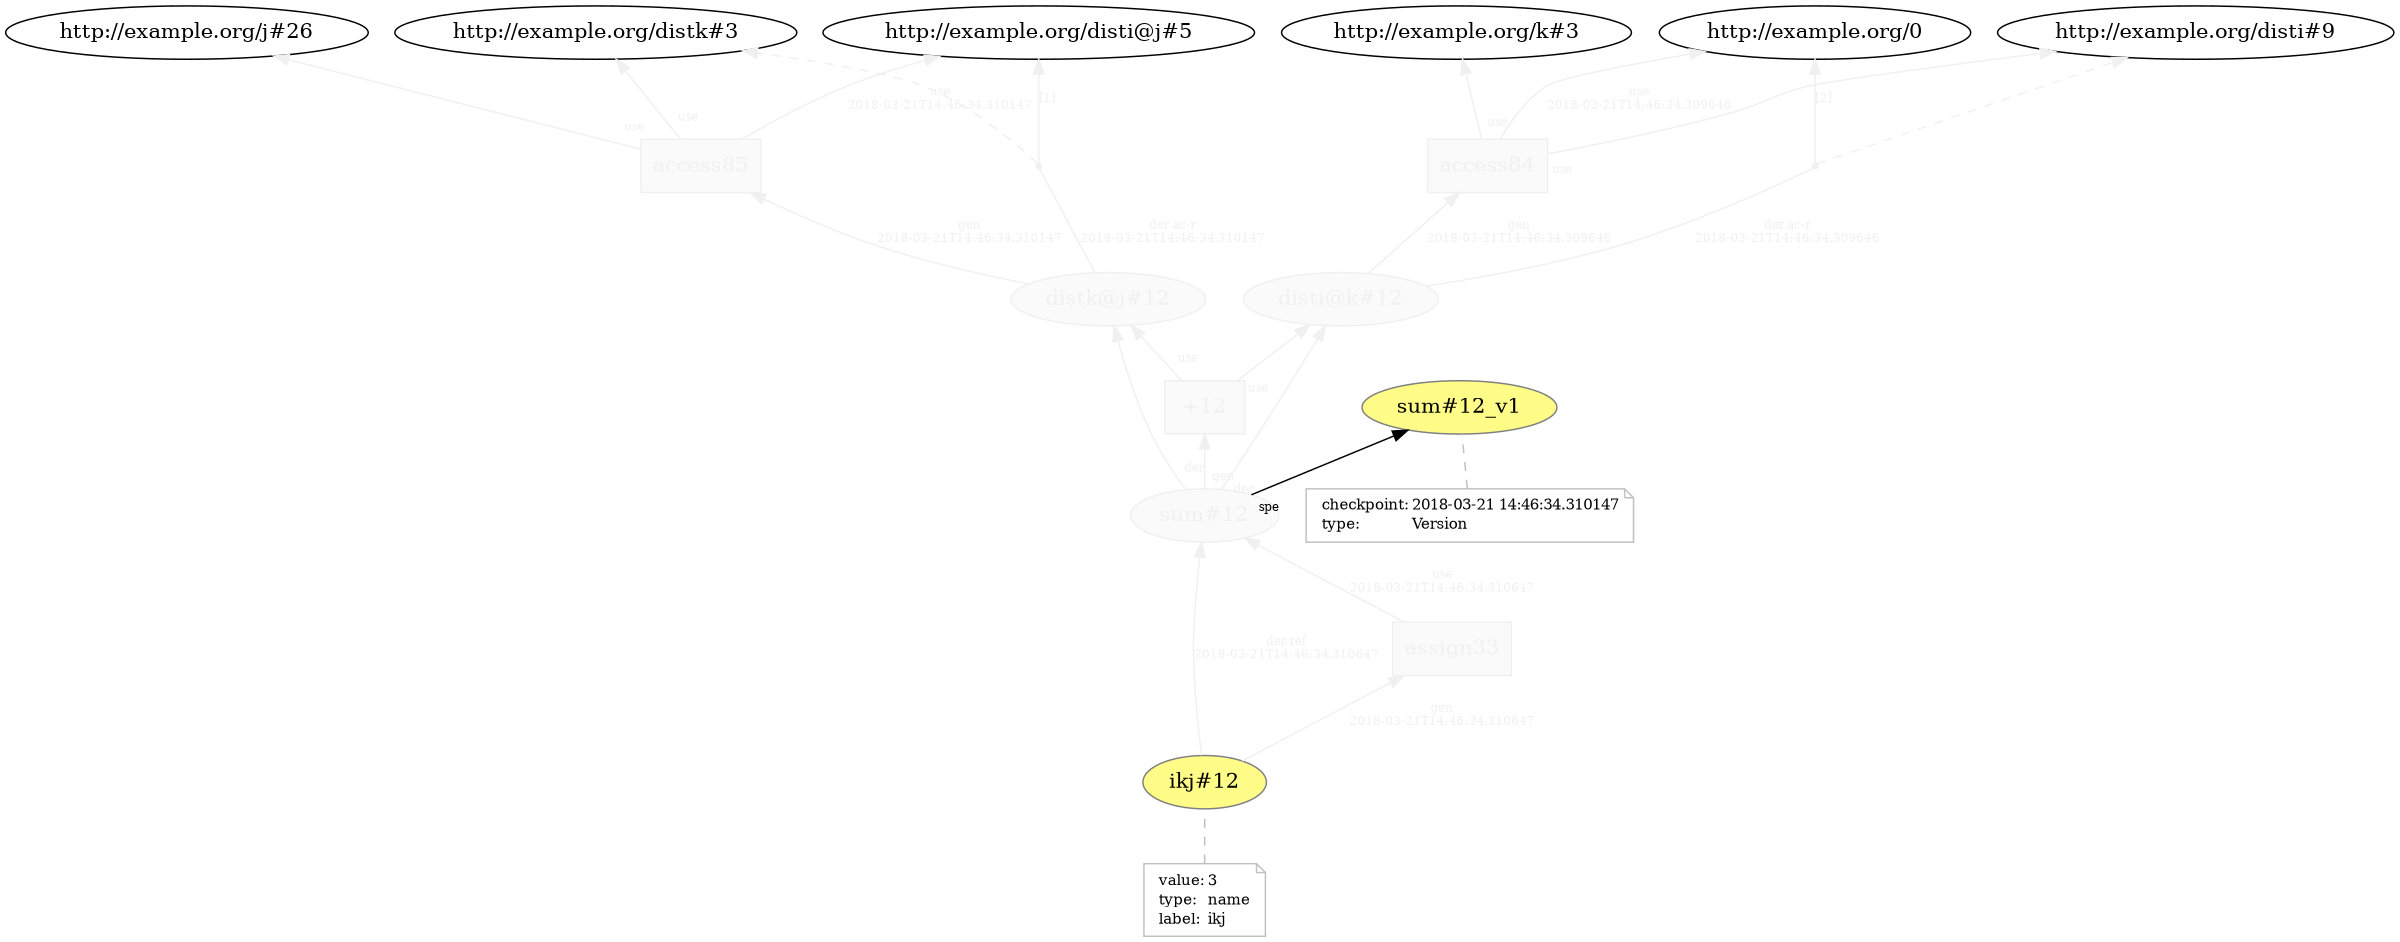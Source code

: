 digraph "PROV" { size="16,12"; rankdir="BT";
"http://example.org/disti@k#12" [fillcolor="#FAFAFA",color="#F0F0F0",style="filled",fontcolor="#F0F0F0",label="disti@k#12",URL="http://example.org/disti@k#12"]
"http://example.org/access84" [fillcolor="#FAFAFA",color="#F0F0F0",shape="polygon",sides="4",style="filled",fontcolor="#F0F0F0",label="access84",URL="http://example.org/access84"]
"bn0" [shape="point",label="",fontcolor="#F0F0F0",color="#F0F0F0"]
"http://example.org/disti@k#12" -> "bn0" [fontsize="8",distance="1.5",angle="60.0",rotation="20",label="der ac-r
2018-03-21T14:46:34.309646",arrowhead="none",fontcolor="#F0F0F0",color="#F0F0F0"]
"bn0" -> "http://example.org/disti#9" [style="dashed",fontcolor="#F0F0F0",color="#F0F0F0"]
"bn0" -> "http://example.org/0" [fontsize="8",distance="1.5",angle="60.0",rotation="20",label="[2]",fontcolor="#F0F0F0",color="#F0F0F0"]
"http://example.org/access84" -> "http://example.org/disti#9" [labelfontsize="8",labeldistance="1.5",labelangle="60.0",rotation="20",taillabel="use",fontcolor="#F0F0F0",color="#F0F0F0"]
"http://example.org/access84" -> "http://example.org/k#3" [labelfontsize="8",labeldistance="1.5",labelangle="60.0",rotation="20",taillabel="use",fontcolor="#F0F0F0",color="#F0F0F0"]
"http://example.org/distk@j#12" [fillcolor="#FAFAFA",color="#F0F0F0",style="filled",fontcolor="#F0F0F0",label="distk@j#12",URL="http://example.org/distk@j#12"]
"http://example.org/access85" [fillcolor="#FAFAFA",color="#F0F0F0",shape="polygon",sides="4",style="filled",fontcolor="#F0F0F0",label="access85",URL="http://example.org/access85"]
"bn1" [shape="point",label="",fontcolor="#F0F0F0",color="#F0F0F0"]
"http://example.org/distk@j#12" -> "bn1" [fontsize="8",distance="1.5",angle="60.0",rotation="20",label="der ac-r
2018-03-21T14:46:34.310147",arrowhead="none",fontcolor="#F0F0F0",color="#F0F0F0"]
"bn1" -> "http://example.org/distk#3" [style="dashed",fontcolor="#F0F0F0",color="#F0F0F0"]
"bn1" -> "http://example.org/disti@j#5" [fontsize="8",distance="1.5",angle="60.0",rotation="20",label="[1]",fontcolor="#F0F0F0",color="#F0F0F0"]
"http://example.org/access85" -> "http://example.org/distk#3" [labelfontsize="8",labeldistance="1.5",labelangle="60.0",rotation="20",taillabel="use",fontcolor="#F0F0F0",color="#F0F0F0"]
"http://example.org/access85" -> "http://example.org/j#26" [labelfontsize="8",labeldistance="1.5",labelangle="60.0",rotation="20",taillabel="use",fontcolor="#F0F0F0",color="#F0F0F0"]
"http://example.org/sum#12" [fillcolor="#FAFAFA",color="#F0F0F0",style="filled",fontcolor="#F0F0F0",label="sum#12",URL="http://example.org/sum#12"]
"http://example.org/sum#12_v1" [fillcolor="#FFFC87",color="#808080",style="filled",label="sum#12_v1",URL="http://example.org/sum#12_v1"]
"-attrs0" [color="gray",shape="note",fontsize="10",fontcolor="black",label=<<TABLE cellpadding="0" border="0">
	<TR>
	    <TD align="left">checkpoint:</TD>
	    <TD align="left">2018-03-21 14:46:34.310147</TD>
	</TR>
	<TR>
	    <TD align="left">type:</TD>
	    <TD align="left">Version</TD>
	</TR>
</TABLE>>]
"-attrs0" -> "http://example.org/sum#12_v1" [color="gray",style="dashed",arrowhead="none"]
"http://example.org/sum#12" -> "http://example.org/sum#12_v1" [labelfontsize="8",labeldistance="1.5",labelangle="60.0",rotation="20",taillabel="spe"]
"http://example.org/+12" [fillcolor="#FAFAFA",color="#F0F0F0",shape="polygon",sides="4",style="filled",fontcolor="#F0F0F0",label="+12",URL="http://example.org/+12"]
"http://example.org/sum#12" -> "http://example.org/disti@k#12" [labelfontsize="8",labeldistance="1.5",labelangle="60.0",rotation="20",taillabel="der",fontcolor="#F0F0F0",color="#F0F0F0"]
"http://example.org/sum#12" -> "http://example.org/distk@j#12" [labelfontsize="8",labeldistance="1.5",labelangle="60.0",rotation="20",taillabel="der",fontcolor="#F0F0F0",color="#F0F0F0"]
"http://example.org/ikj#12" [fillcolor="#FFFC87",color="#808080",style="filled",label="ikj#12",URL="http://example.org/ikj#12"]
"-attrs1" [color="gray",shape="note",fontsize="10",fontcolor="black",label=<<TABLE cellpadding="0" border="0">
	<TR>
	    <TD align="left">value:</TD>
	    <TD align="left">3</TD>
	</TR>
	<TR>
	    <TD align="left">type:</TD>
	    <TD align="left">name</TD>
	</TR>
	<TR>
	    <TD align="left">label:</TD>
	    <TD align="left">ikj</TD>
	</TR>
</TABLE>>]
"-attrs1" -> "http://example.org/ikj#12" [color="gray",style="dashed",arrowhead="none"]
"http://example.org/assign33" [fillcolor="#FAFAFA",color="#F0F0F0",shape="polygon",sides="4",style="filled",fontcolor="#F0F0F0",label="assign33",URL="http://example.org/assign33"]
"http://example.org/ikj#12" -> "http://example.org/sum#12" [fontsize="8",distance="1.5",angle="60.0",rotation="20",label="der ref
2018-03-21T14:46:34.310647",fontcolor="#F0F0F0",color="#F0F0F0"]
"http://example.org/access84" -> "http://example.org/0" [fontsize="8",distance="1.5",angle="60.0",rotation="20",label="use
2018-03-21T14:46:34.309646",fontcolor="#F0F0F0",color="#F0F0F0"]
"http://example.org/access85" -> "http://example.org/disti@j#5" [fontsize="8",distance="1.5",angle="60.0",rotation="20",label="use
2018-03-21T14:46:34.310147",fontcolor="#F0F0F0",color="#F0F0F0"]
"http://example.org/+12" -> "http://example.org/disti@k#12" [labelfontsize="8",labeldistance="1.5",labelangle="60.0",rotation="20",taillabel="use",fontcolor="#F0F0F0",color="#F0F0F0"]
"http://example.org/assign33" -> "http://example.org/sum#12" [fontsize="8",distance="1.5",angle="60.0",rotation="20",label="use
2018-03-21T14:46:34.310647",fontcolor="#F0F0F0",color="#F0F0F0"]
"http://example.org/+12" -> "http://example.org/distk@j#12" [labelfontsize="8",labeldistance="1.5",labelangle="60.0",rotation="20",taillabel="use",fontcolor="#F0F0F0",color="#F0F0F0"]
"http://example.org/disti@k#12" -> "http://example.org/access84" [fontsize="8",distance="1.5",angle="60.0",rotation="20",label="gen
2018-03-21T14:46:34.309646",fontcolor="#F0F0F0",color="#F0F0F0"]
"http://example.org/sum#12" -> "http://example.org/+12" [labelfontsize="8",labeldistance="1.5",labelangle="60.0",rotation="20",taillabel="gen",fontcolor="#F0F0F0",color="#F0F0F0"]
"http://example.org/distk@j#12" -> "http://example.org/access85" [fontsize="8",distance="1.5",angle="60.0",rotation="20",label="gen
2018-03-21T14:46:34.310147",fontcolor="#F0F0F0",color="#F0F0F0"]
"http://example.org/ikj#12" -> "http://example.org/assign33" [fontsize="8",distance="1.5",angle="60.0",rotation="20",label="gen
2018-03-21T14:46:34.310647",fontcolor="#F0F0F0",color="#F0F0F0"]
}